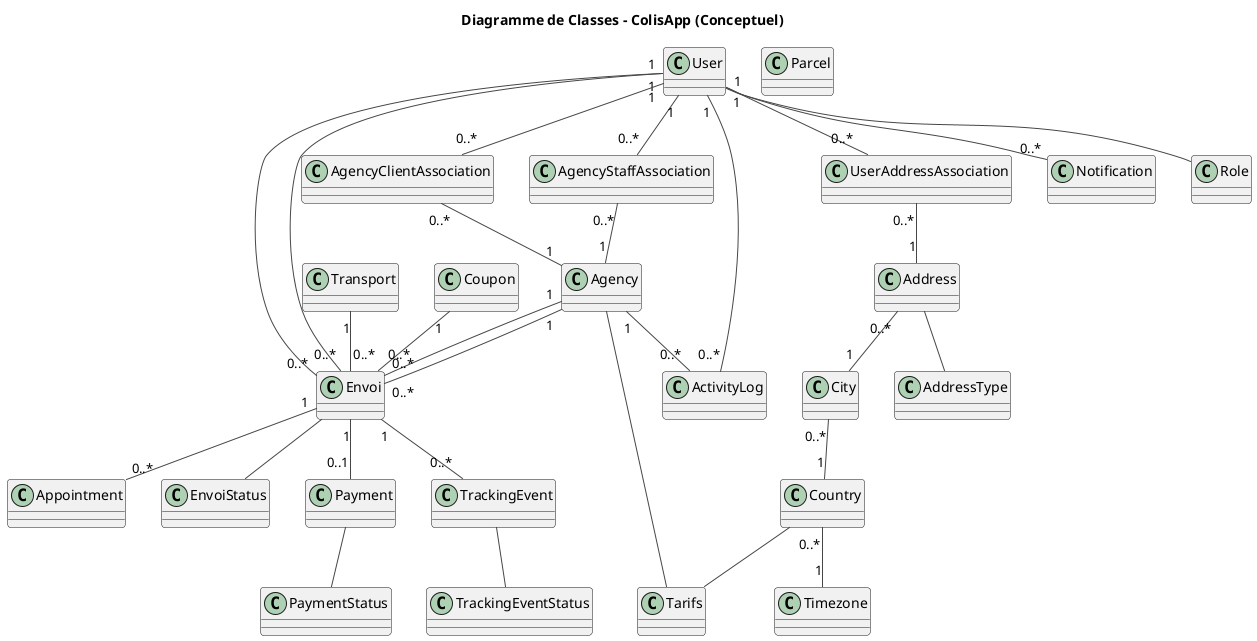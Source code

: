 @startuml class_diagram_colisapp_conceptual
!theme vibrant
title Diagramme de Classes - ColisApp (Conceptuel)

' Core Models (Prisma) - No attributes for high-level view
class User
class Agency
class Envoi
class Address
class City
class Country
class Payment
class TrackingEvent
class Parcel
class Appointment
class Transport
class Tarifs
class Coupon
class Notification

' Relationships (No cardinalities)
' Relationships
User "1" -- "0..*" Envoi  
User "1" -- "0..*" Envoi  
User -- Role  
User "1" -- "0..*" UserAddressAssociation   
UserAddressAssociation "0..*" -- "1" Address 
User "1" -- "0..*" AgencyClientAssociation 
AgencyClientAssociation "0..*" -- "1" Agency 
User "1" -- "0..*" AgencyStaffAssociation  
AgencyStaffAssociation "0..*" -- "1" Agency 

Agency "1" -- "0..*" Envoi 
Agency "1" -- "0..*" Envoi 

Envoi -- EnvoiStatus  
Envoi "1" -- "0..1" Payment 
Envoi "1" -- "0..*" TrackingEvent 
Envoi "1" -- "0..*" Appointment 
Transport "1" -- "0..*" Envoi 
Coupon "1" -- "0..*" Envoi 

Payment -- PaymentStatus 
TrackingEvent -- TrackingEventStatus 

Address -- AddressType 
Address "0..*" -- "1" City 
City "0..*" -- "1" Country 
Country "0..*" -- "1" Timezone 

Country -- Tarifs 
Agency -- Tarifs 

User "1" -- "0..*" Notification 
Agency "1" -- "0..*" ActivityLog 
User "1" -- "0..*" ActivityLog 


@enduml